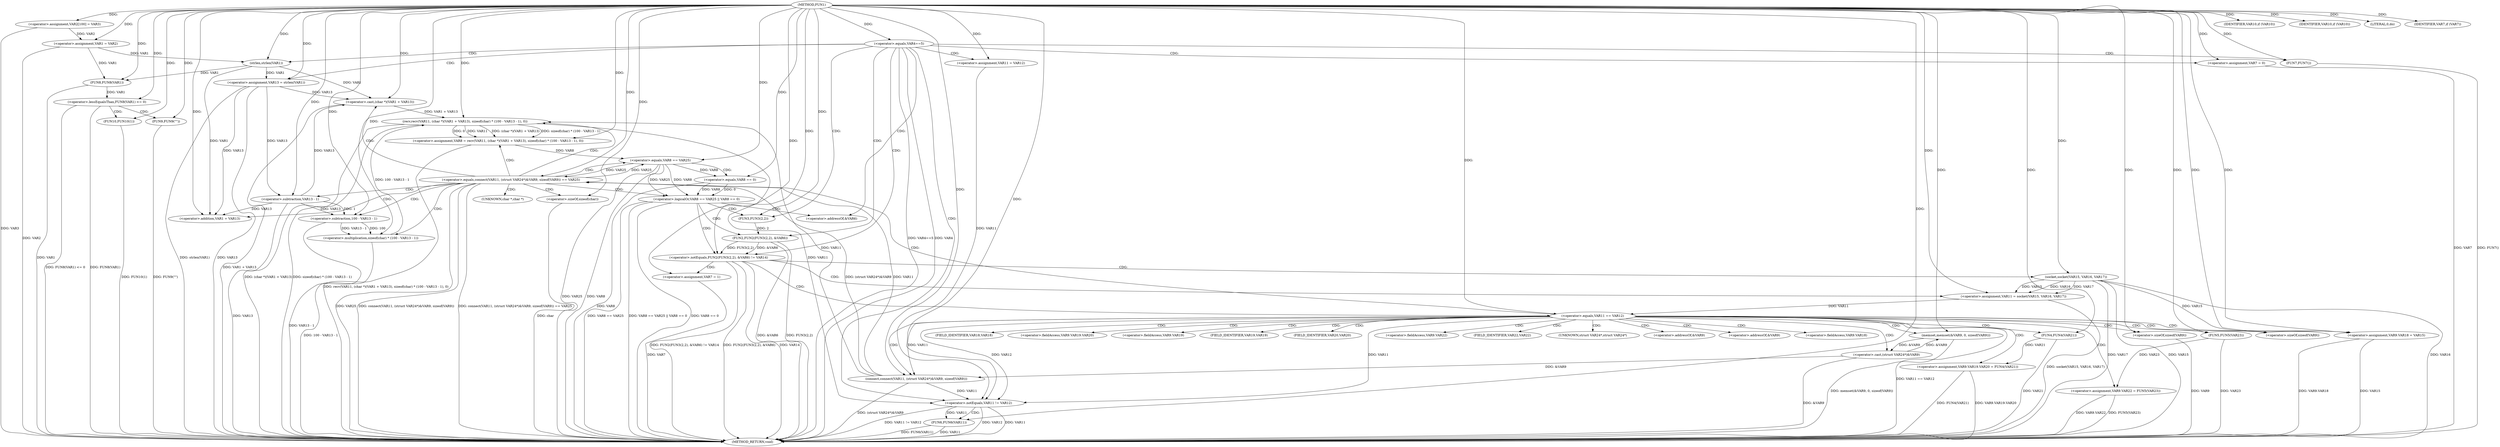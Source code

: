 digraph FUN1 {  
"1000100" [label = "(METHOD,FUN1)" ]
"1000255" [label = "(METHOD_RETURN,void)" ]
"1000104" [label = "(<operator>.assignment,VAR2[100] = VAR3)" ]
"1000107" [label = "(<operator>.assignment,VAR1 = VAR2)" ]
"1000111" [label = "(<operator>.equals,VAR4==5)" ]
"1000118" [label = "(<operator>.assignment,VAR7 = 0)" ]
"1000125" [label = "(<operator>.assignment,VAR11 = VAR12)" ]
"1000129" [label = "(<operator>.assignment,VAR13 = strlen(VAR1))" ]
"1000131" [label = "(strlen,strlen(VAR1))" ]
"1000136" [label = "(<operator>.notEquals,FUN2(FUN3(2,2), &VAR6) != VAR14)" ]
"1000137" [label = "(FUN2,FUN2(FUN3(2,2), &VAR6))" ]
"1000138" [label = "(FUN3,FUN3(2,2))" ]
"1000146" [label = "(<operator>.assignment,VAR7 = 1)" ]
"1000149" [label = "(<operator>.assignment,VAR11 = socket(VAR15, VAR16, VAR17))" ]
"1000151" [label = "(socket,socket(VAR15, VAR16, VAR17))" ]
"1000156" [label = "(<operator>.equals,VAR11 == VAR12)" ]
"1000161" [label = "(memset,memset(&VAR9, 0, sizeof(VAR9)))" ]
"1000165" [label = "(<operator>.sizeOf,sizeof(VAR9))" ]
"1000167" [label = "(<operator>.assignment,VAR9.VAR18 = VAR15)" ]
"1000172" [label = "(<operator>.assignment,VAR9.VAR19.VAR20 = FUN4(VAR21))" ]
"1000178" [label = "(FUN4,FUN4(VAR21))" ]
"1000180" [label = "(<operator>.assignment,VAR9.VAR22 = FUN5(VAR23))" ]
"1000184" [label = "(FUN5,FUN5(VAR23))" ]
"1000187" [label = "(<operator>.equals,connect(VAR11, (struct VAR24*)&VAR9, sizeof(VAR9)) == VAR25)" ]
"1000188" [label = "(connect,connect(VAR11, (struct VAR24*)&VAR9, sizeof(VAR9)))" ]
"1000190" [label = "(<operator>.cast,(struct VAR24*)&VAR9)" ]
"1000194" [label = "(<operator>.sizeOf,sizeof(VAR9))" ]
"1000199" [label = "(<operator>.assignment,VAR8 = recv(VAR11, (char *)(VAR1 + VAR13), sizeof(char) * (100 - VAR13 - 1), 0))" ]
"1000201" [label = "(recv,recv(VAR11, (char *)(VAR1 + VAR13), sizeof(char) * (100 - VAR13 - 1), 0))" ]
"1000203" [label = "(<operator>.cast,(char *)(VAR1 + VAR13))" ]
"1000205" [label = "(<operator>.addition,VAR1 + VAR13)" ]
"1000208" [label = "(<operator>.multiplication,sizeof(char) * (100 - VAR13 - 1))" ]
"1000209" [label = "(<operator>.sizeOf,sizeof(char))" ]
"1000211" [label = "(<operator>.subtraction,100 - VAR13 - 1)" ]
"1000213" [label = "(<operator>.subtraction,VAR13 - 1)" ]
"1000218" [label = "(<operator>.logicalOr,VAR8 == VAR25 || VAR8 == 0)" ]
"1000219" [label = "(<operator>.equals,VAR8 == VAR25)" ]
"1000222" [label = "(<operator>.equals,VAR8 == 0)" ]
"1000228" [label = "(IDENTIFIER,VAR10,if (VAR10))" ]
"1000231" [label = "(IDENTIFIER,VAR10,if (VAR10))" ]
"1000233" [label = "(LITERAL,0,do)" ]
"1000235" [label = "(<operator>.notEquals,VAR11 != VAR12)" ]
"1000239" [label = "(FUN6,FUN6(VAR11))" ]
"1000242" [label = "(IDENTIFIER,VAR7,if (VAR7))" ]
"1000244" [label = "(FUN7,FUN7())" ]
"1000246" [label = "(<operator>.lessEqualsThan,FUN8(VAR1) <= 0)" ]
"1000247" [label = "(FUN8,FUN8(VAR1))" ]
"1000251" [label = "(FUN9,FUN9(\"\"))" ]
"1000253" [label = "(FUN10,FUN10(1))" ]
"1000141" [label = "(<operator>.addressOf,&VAR6)" ]
"1000162" [label = "(<operator>.addressOf,&VAR9)" ]
"1000168" [label = "(<operator>.fieldAccess,VAR9.VAR18)" ]
"1000170" [label = "(FIELD_IDENTIFIER,VAR18,VAR18)" ]
"1000173" [label = "(<operator>.fieldAccess,VAR9.VAR19.VAR20)" ]
"1000174" [label = "(<operator>.fieldAccess,VAR9.VAR19)" ]
"1000176" [label = "(FIELD_IDENTIFIER,VAR19,VAR19)" ]
"1000177" [label = "(FIELD_IDENTIFIER,VAR20,VAR20)" ]
"1000181" [label = "(<operator>.fieldAccess,VAR9.VAR22)" ]
"1000183" [label = "(FIELD_IDENTIFIER,VAR22,VAR22)" ]
"1000191" [label = "(UNKNOWN,struct VAR24*,struct VAR24*)" ]
"1000192" [label = "(<operator>.addressOf,&VAR9)" ]
"1000204" [label = "(UNKNOWN,char *,char *)" ]
  "1000184" -> "1000255"  [ label = "DDG: VAR23"] 
  "1000218" -> "1000255"  [ label = "DDG: VAR8 == VAR25"] 
  "1000137" -> "1000255"  [ label = "DDG: &VAR6"] 
  "1000180" -> "1000255"  [ label = "DDG: VAR9.VAR22"] 
  "1000151" -> "1000255"  [ label = "DDG: VAR16"] 
  "1000111" -> "1000255"  [ label = "DDG: VAR4"] 
  "1000151" -> "1000255"  [ label = "DDG: VAR17"] 
  "1000244" -> "1000255"  [ label = "DDG: FUN7()"] 
  "1000129" -> "1000255"  [ label = "DDG: strlen(VAR1)"] 
  "1000247" -> "1000255"  [ label = "DDG: VAR1"] 
  "1000187" -> "1000255"  [ label = "DDG: connect(VAR11, (struct VAR24*)&VAR9, sizeof(VAR9))"] 
  "1000172" -> "1000255"  [ label = "DDG: FUN4(VAR21)"] 
  "1000167" -> "1000255"  [ label = "DDG: VAR9.VAR18"] 
  "1000129" -> "1000255"  [ label = "DDG: VAR13"] 
  "1000187" -> "1000255"  [ label = "DDG: connect(VAR11, (struct VAR24*)&VAR9, sizeof(VAR9)) == VAR25"] 
  "1000219" -> "1000255"  [ label = "DDG: VAR25"] 
  "1000251" -> "1000255"  [ label = "DDG: FUN9(\"\")"] 
  "1000199" -> "1000255"  [ label = "DDG: recv(VAR11, (char *)(VAR1 + VAR13), sizeof(char) * (100 - VAR13 - 1), 0)"] 
  "1000222" -> "1000255"  [ label = "DDG: VAR8"] 
  "1000235" -> "1000255"  [ label = "DDG: VAR12"] 
  "1000209" -> "1000255"  [ label = "DDG: char"] 
  "1000235" -> "1000255"  [ label = "DDG: VAR11"] 
  "1000149" -> "1000255"  [ label = "DDG: socket(VAR15, VAR16, VAR17)"] 
  "1000239" -> "1000255"  [ label = "DDG: FUN6(VAR11)"] 
  "1000253" -> "1000255"  [ label = "DDG: FUN10(1)"] 
  "1000235" -> "1000255"  [ label = "DDG: VAR11 != VAR12"] 
  "1000188" -> "1000255"  [ label = "DDG: (struct VAR24*)&VAR9"] 
  "1000178" -> "1000255"  [ label = "DDG: VAR21"] 
  "1000239" -> "1000255"  [ label = "DDG: VAR11"] 
  "1000213" -> "1000255"  [ label = "DDG: VAR13"] 
  "1000194" -> "1000255"  [ label = "DDG: VAR9"] 
  "1000180" -> "1000255"  [ label = "DDG: FUN5(VAR23)"] 
  "1000151" -> "1000255"  [ label = "DDG: VAR15"] 
  "1000218" -> "1000255"  [ label = "DDG: VAR8 == VAR25 || VAR8 == 0"] 
  "1000201" -> "1000255"  [ label = "DDG: (char *)(VAR1 + VAR13)"] 
  "1000218" -> "1000255"  [ label = "DDG: VAR8 == 0"] 
  "1000201" -> "1000255"  [ label = "DDG: sizeof(char) * (100 - VAR13 - 1)"] 
  "1000211" -> "1000255"  [ label = "DDG: VAR13 - 1"] 
  "1000208" -> "1000255"  [ label = "DDG: 100 - VAR13 - 1"] 
  "1000172" -> "1000255"  [ label = "DDG: VAR9.VAR19.VAR20"] 
  "1000136" -> "1000255"  [ label = "DDG: VAR14"] 
  "1000136" -> "1000255"  [ label = "DDG: FUN2(FUN3(2,2), &VAR6) != VAR14"] 
  "1000219" -> "1000255"  [ label = "DDG: VAR8"] 
  "1000167" -> "1000255"  [ label = "DDG: VAR15"] 
  "1000156" -> "1000255"  [ label = "DDG: VAR11 == VAR12"] 
  "1000137" -> "1000255"  [ label = "DDG: FUN3(2,2)"] 
  "1000203" -> "1000255"  [ label = "DDG: VAR1 + VAR13"] 
  "1000118" -> "1000255"  [ label = "DDG: VAR7"] 
  "1000187" -> "1000255"  [ label = "DDG: VAR25"] 
  "1000246" -> "1000255"  [ label = "DDG: FUN8(VAR1) <= 0"] 
  "1000146" -> "1000255"  [ label = "DDG: VAR7"] 
  "1000190" -> "1000255"  [ label = "DDG: &VAR9"] 
  "1000111" -> "1000255"  [ label = "DDG: VAR4==5"] 
  "1000161" -> "1000255"  [ label = "DDG: memset(&VAR9, 0, sizeof(VAR9))"] 
  "1000136" -> "1000255"  [ label = "DDG: FUN2(FUN3(2,2), &VAR6)"] 
  "1000104" -> "1000255"  [ label = "DDG: VAR3"] 
  "1000107" -> "1000255"  [ label = "DDG: VAR2"] 
  "1000246" -> "1000255"  [ label = "DDG: FUN8(VAR1)"] 
  "1000100" -> "1000104"  [ label = "DDG: "] 
  "1000104" -> "1000107"  [ label = "DDG: VAR2"] 
  "1000100" -> "1000107"  [ label = "DDG: "] 
  "1000100" -> "1000111"  [ label = "DDG: "] 
  "1000100" -> "1000118"  [ label = "DDG: "] 
  "1000100" -> "1000125"  [ label = "DDG: "] 
  "1000131" -> "1000129"  [ label = "DDG: VAR1"] 
  "1000100" -> "1000129"  [ label = "DDG: "] 
  "1000107" -> "1000131"  [ label = "DDG: VAR1"] 
  "1000100" -> "1000131"  [ label = "DDG: "] 
  "1000137" -> "1000136"  [ label = "DDG: FUN3(2,2)"] 
  "1000137" -> "1000136"  [ label = "DDG: &VAR6"] 
  "1000138" -> "1000137"  [ label = "DDG: 2"] 
  "1000100" -> "1000138"  [ label = "DDG: "] 
  "1000100" -> "1000136"  [ label = "DDG: "] 
  "1000100" -> "1000146"  [ label = "DDG: "] 
  "1000151" -> "1000149"  [ label = "DDG: VAR15"] 
  "1000151" -> "1000149"  [ label = "DDG: VAR16"] 
  "1000151" -> "1000149"  [ label = "DDG: VAR17"] 
  "1000100" -> "1000149"  [ label = "DDG: "] 
  "1000100" -> "1000151"  [ label = "DDG: "] 
  "1000149" -> "1000156"  [ label = "DDG: VAR11"] 
  "1000100" -> "1000156"  [ label = "DDG: "] 
  "1000190" -> "1000161"  [ label = "DDG: &VAR9"] 
  "1000100" -> "1000161"  [ label = "DDG: "] 
  "1000100" -> "1000165"  [ label = "DDG: "] 
  "1000151" -> "1000167"  [ label = "DDG: VAR15"] 
  "1000100" -> "1000167"  [ label = "DDG: "] 
  "1000178" -> "1000172"  [ label = "DDG: VAR21"] 
  "1000100" -> "1000178"  [ label = "DDG: "] 
  "1000184" -> "1000180"  [ label = "DDG: VAR23"] 
  "1000100" -> "1000184"  [ label = "DDG: "] 
  "1000188" -> "1000187"  [ label = "DDG: VAR11"] 
  "1000188" -> "1000187"  [ label = "DDG: (struct VAR24*)&VAR9"] 
  "1000156" -> "1000188"  [ label = "DDG: VAR11"] 
  "1000100" -> "1000188"  [ label = "DDG: "] 
  "1000190" -> "1000188"  [ label = "DDG: &VAR9"] 
  "1000161" -> "1000190"  [ label = "DDG: &VAR9"] 
  "1000100" -> "1000194"  [ label = "DDG: "] 
  "1000219" -> "1000187"  [ label = "DDG: VAR25"] 
  "1000100" -> "1000187"  [ label = "DDG: "] 
  "1000201" -> "1000199"  [ label = "DDG: VAR11"] 
  "1000201" -> "1000199"  [ label = "DDG: (char *)(VAR1 + VAR13)"] 
  "1000201" -> "1000199"  [ label = "DDG: sizeof(char) * (100 - VAR13 - 1)"] 
  "1000201" -> "1000199"  [ label = "DDG: 0"] 
  "1000100" -> "1000199"  [ label = "DDG: "] 
  "1000188" -> "1000201"  [ label = "DDG: VAR11"] 
  "1000100" -> "1000201"  [ label = "DDG: "] 
  "1000203" -> "1000201"  [ label = "DDG: VAR1 + VAR13"] 
  "1000131" -> "1000203"  [ label = "DDG: VAR1"] 
  "1000100" -> "1000203"  [ label = "DDG: "] 
  "1000129" -> "1000203"  [ label = "DDG: VAR13"] 
  "1000213" -> "1000203"  [ label = "DDG: VAR13"] 
  "1000131" -> "1000205"  [ label = "DDG: VAR1"] 
  "1000100" -> "1000205"  [ label = "DDG: "] 
  "1000129" -> "1000205"  [ label = "DDG: VAR13"] 
  "1000213" -> "1000205"  [ label = "DDG: VAR13"] 
  "1000208" -> "1000201"  [ label = "DDG: 100 - VAR13 - 1"] 
  "1000100" -> "1000208"  [ label = "DDG: "] 
  "1000100" -> "1000209"  [ label = "DDG: "] 
  "1000211" -> "1000208"  [ label = "DDG: 100"] 
  "1000211" -> "1000208"  [ label = "DDG: VAR13 - 1"] 
  "1000100" -> "1000211"  [ label = "DDG: "] 
  "1000213" -> "1000211"  [ label = "DDG: VAR13"] 
  "1000213" -> "1000211"  [ label = "DDG: 1"] 
  "1000100" -> "1000213"  [ label = "DDG: "] 
  "1000129" -> "1000213"  [ label = "DDG: VAR13"] 
  "1000219" -> "1000218"  [ label = "DDG: VAR8"] 
  "1000219" -> "1000218"  [ label = "DDG: VAR25"] 
  "1000199" -> "1000219"  [ label = "DDG: VAR8"] 
  "1000100" -> "1000219"  [ label = "DDG: "] 
  "1000187" -> "1000219"  [ label = "DDG: VAR25"] 
  "1000222" -> "1000218"  [ label = "DDG: VAR8"] 
  "1000222" -> "1000218"  [ label = "DDG: 0"] 
  "1000219" -> "1000222"  [ label = "DDG: VAR8"] 
  "1000100" -> "1000222"  [ label = "DDG: "] 
  "1000100" -> "1000228"  [ label = "DDG: "] 
  "1000100" -> "1000231"  [ label = "DDG: "] 
  "1000100" -> "1000233"  [ label = "DDG: "] 
  "1000125" -> "1000235"  [ label = "DDG: VAR11"] 
  "1000156" -> "1000235"  [ label = "DDG: VAR11"] 
  "1000188" -> "1000235"  [ label = "DDG: VAR11"] 
  "1000201" -> "1000235"  [ label = "DDG: VAR11"] 
  "1000100" -> "1000235"  [ label = "DDG: "] 
  "1000156" -> "1000235"  [ label = "DDG: VAR12"] 
  "1000235" -> "1000239"  [ label = "DDG: VAR11"] 
  "1000100" -> "1000239"  [ label = "DDG: "] 
  "1000100" -> "1000242"  [ label = "DDG: "] 
  "1000100" -> "1000244"  [ label = "DDG: "] 
  "1000247" -> "1000246"  [ label = "DDG: VAR1"] 
  "1000107" -> "1000247"  [ label = "DDG: VAR1"] 
  "1000131" -> "1000247"  [ label = "DDG: VAR1"] 
  "1000100" -> "1000247"  [ label = "DDG: "] 
  "1000100" -> "1000246"  [ label = "DDG: "] 
  "1000100" -> "1000251"  [ label = "DDG: "] 
  "1000100" -> "1000253"  [ label = "DDG: "] 
  "1000111" -> "1000125"  [ label = "CDG: "] 
  "1000111" -> "1000141"  [ label = "CDG: "] 
  "1000111" -> "1000235"  [ label = "CDG: "] 
  "1000111" -> "1000138"  [ label = "CDG: "] 
  "1000111" -> "1000136"  [ label = "CDG: "] 
  "1000111" -> "1000118"  [ label = "CDG: "] 
  "1000111" -> "1000131"  [ label = "CDG: "] 
  "1000111" -> "1000137"  [ label = "CDG: "] 
  "1000111" -> "1000129"  [ label = "CDG: "] 
  "1000111" -> "1000244"  [ label = "CDG: "] 
  "1000136" -> "1000156"  [ label = "CDG: "] 
  "1000136" -> "1000149"  [ label = "CDG: "] 
  "1000136" -> "1000151"  [ label = "CDG: "] 
  "1000136" -> "1000146"  [ label = "CDG: "] 
  "1000156" -> "1000174"  [ label = "CDG: "] 
  "1000156" -> "1000191"  [ label = "CDG: "] 
  "1000156" -> "1000161"  [ label = "CDG: "] 
  "1000156" -> "1000180"  [ label = "CDG: "] 
  "1000156" -> "1000183"  [ label = "CDG: "] 
  "1000156" -> "1000165"  [ label = "CDG: "] 
  "1000156" -> "1000188"  [ label = "CDG: "] 
  "1000156" -> "1000190"  [ label = "CDG: "] 
  "1000156" -> "1000167"  [ label = "CDG: "] 
  "1000156" -> "1000194"  [ label = "CDG: "] 
  "1000156" -> "1000192"  [ label = "CDG: "] 
  "1000156" -> "1000176"  [ label = "CDG: "] 
  "1000156" -> "1000187"  [ label = "CDG: "] 
  "1000156" -> "1000172"  [ label = "CDG: "] 
  "1000156" -> "1000168"  [ label = "CDG: "] 
  "1000156" -> "1000178"  [ label = "CDG: "] 
  "1000156" -> "1000173"  [ label = "CDG: "] 
  "1000156" -> "1000170"  [ label = "CDG: "] 
  "1000156" -> "1000184"  [ label = "CDG: "] 
  "1000156" -> "1000177"  [ label = "CDG: "] 
  "1000156" -> "1000162"  [ label = "CDG: "] 
  "1000156" -> "1000181"  [ label = "CDG: "] 
  "1000187" -> "1000211"  [ label = "CDG: "] 
  "1000187" -> "1000208"  [ label = "CDG: "] 
  "1000187" -> "1000199"  [ label = "CDG: "] 
  "1000187" -> "1000204"  [ label = "CDG: "] 
  "1000187" -> "1000219"  [ label = "CDG: "] 
  "1000187" -> "1000201"  [ label = "CDG: "] 
  "1000187" -> "1000213"  [ label = "CDG: "] 
  "1000187" -> "1000203"  [ label = "CDG: "] 
  "1000187" -> "1000205"  [ label = "CDG: "] 
  "1000187" -> "1000218"  [ label = "CDG: "] 
  "1000187" -> "1000209"  [ label = "CDG: "] 
  "1000218" -> "1000141"  [ label = "CDG: "] 
  "1000218" -> "1000138"  [ label = "CDG: "] 
  "1000218" -> "1000136"  [ label = "CDG: "] 
  "1000218" -> "1000137"  [ label = "CDG: "] 
  "1000219" -> "1000222"  [ label = "CDG: "] 
  "1000235" -> "1000239"  [ label = "CDG: "] 
  "1000246" -> "1000251"  [ label = "CDG: "] 
  "1000246" -> "1000253"  [ label = "CDG: "] 
}
